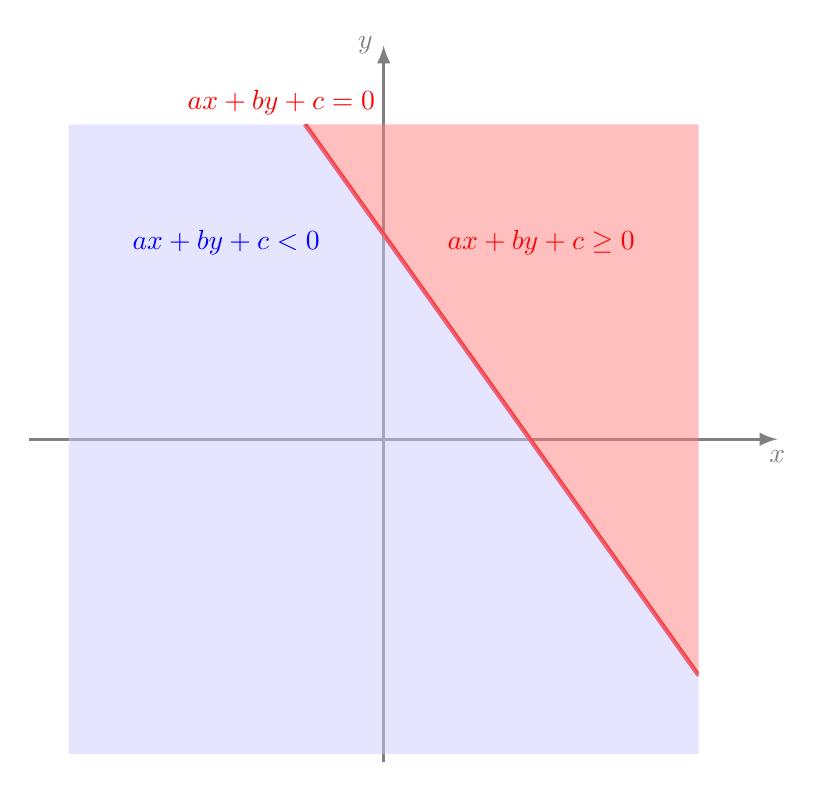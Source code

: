 \begin{tikzpicture}


\tikzstyle{rouge} = [fill,rectangle,red,scale=1.2];
\tikzstyle{bleu} = [fill,circle,blue] ;

\draw[->,>=latex, very thick,gray] (-4.5,0)--(5,0) node[below] {$x$};
\draw[->,>=latex, very thick, gray] (0,-4.1)--(0,5) node[left] {$y$};

\begin{scope}[even odd rule]
\clip (-4,-4) rectangle (4,4);
\draw[red,ultra thick] (-1,4) -- (4,-3);
\fill[red!50,opacity=0.5] (-1,4) -- (6,4) --(6,-4)--(4,-3) -- cycle;
\fill[blue!20,opacity=0.5] (-1,4) -- (-6,4) --(-6,-4) --(4,-4) -- (4,-3) -- cycle;

\end{scope}

\node[scale=1,red] at (2,2.5) {$ax+by+c\ge0$};
\node[scale=1,blue] at (-2,2.5) {$ax+by+c<0$};
\node[red,above] at (-1.3,4) {$ax+by+c=0$};

\end{tikzpicture}